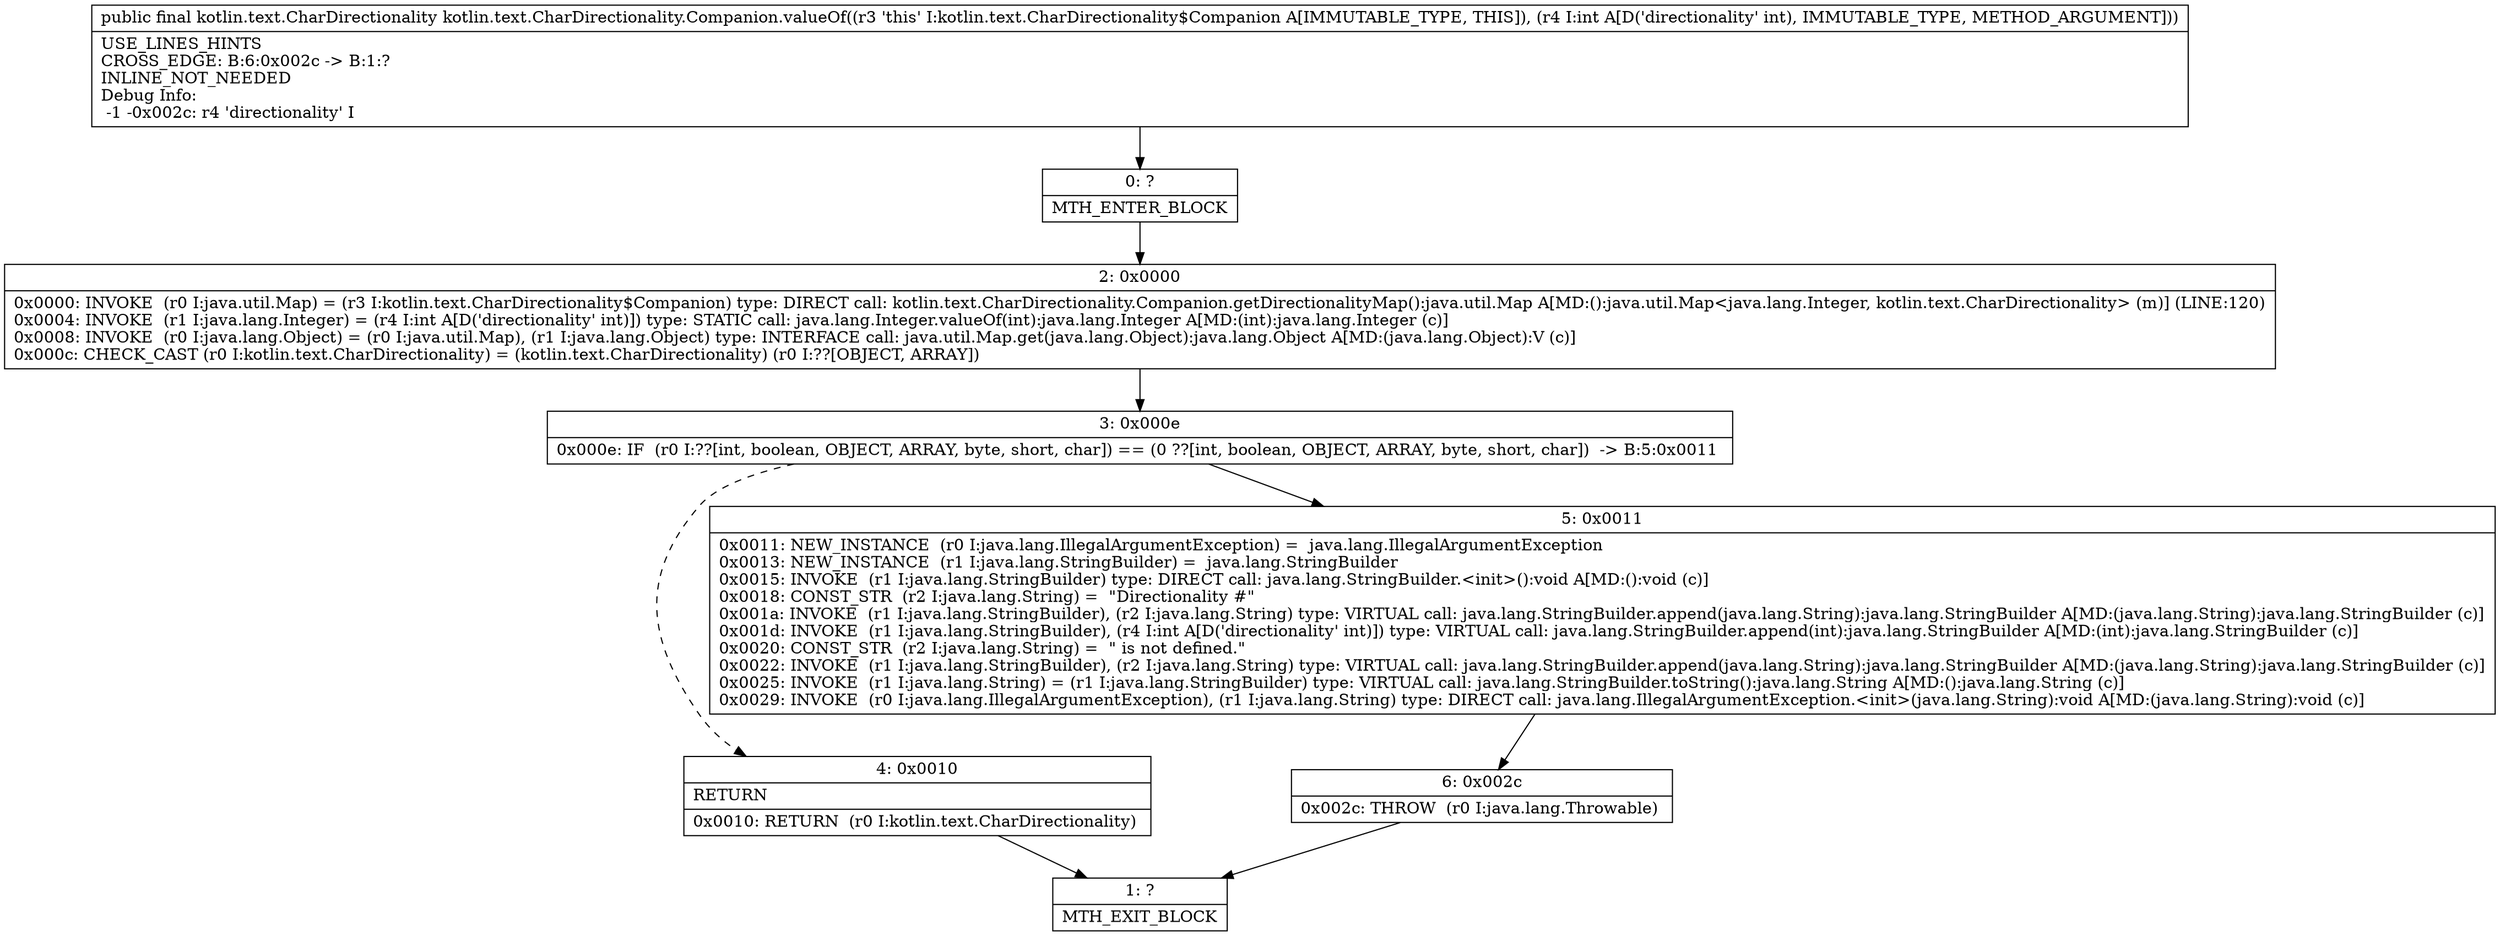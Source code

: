 digraph "CFG forkotlin.text.CharDirectionality.Companion.valueOf(I)Lkotlin\/text\/CharDirectionality;" {
Node_0 [shape=record,label="{0\:\ ?|MTH_ENTER_BLOCK\l}"];
Node_2 [shape=record,label="{2\:\ 0x0000|0x0000: INVOKE  (r0 I:java.util.Map) = (r3 I:kotlin.text.CharDirectionality$Companion) type: DIRECT call: kotlin.text.CharDirectionality.Companion.getDirectionalityMap():java.util.Map A[MD:():java.util.Map\<java.lang.Integer, kotlin.text.CharDirectionality\> (m)] (LINE:120)\l0x0004: INVOKE  (r1 I:java.lang.Integer) = (r4 I:int A[D('directionality' int)]) type: STATIC call: java.lang.Integer.valueOf(int):java.lang.Integer A[MD:(int):java.lang.Integer (c)]\l0x0008: INVOKE  (r0 I:java.lang.Object) = (r0 I:java.util.Map), (r1 I:java.lang.Object) type: INTERFACE call: java.util.Map.get(java.lang.Object):java.lang.Object A[MD:(java.lang.Object):V (c)]\l0x000c: CHECK_CAST (r0 I:kotlin.text.CharDirectionality) = (kotlin.text.CharDirectionality) (r0 I:??[OBJECT, ARRAY]) \l}"];
Node_3 [shape=record,label="{3\:\ 0x000e|0x000e: IF  (r0 I:??[int, boolean, OBJECT, ARRAY, byte, short, char]) == (0 ??[int, boolean, OBJECT, ARRAY, byte, short, char])  \-\> B:5:0x0011 \l}"];
Node_4 [shape=record,label="{4\:\ 0x0010|RETURN\l|0x0010: RETURN  (r0 I:kotlin.text.CharDirectionality) \l}"];
Node_1 [shape=record,label="{1\:\ ?|MTH_EXIT_BLOCK\l}"];
Node_5 [shape=record,label="{5\:\ 0x0011|0x0011: NEW_INSTANCE  (r0 I:java.lang.IllegalArgumentException) =  java.lang.IllegalArgumentException \l0x0013: NEW_INSTANCE  (r1 I:java.lang.StringBuilder) =  java.lang.StringBuilder \l0x0015: INVOKE  (r1 I:java.lang.StringBuilder) type: DIRECT call: java.lang.StringBuilder.\<init\>():void A[MD:():void (c)]\l0x0018: CONST_STR  (r2 I:java.lang.String) =  \"Directionality #\" \l0x001a: INVOKE  (r1 I:java.lang.StringBuilder), (r2 I:java.lang.String) type: VIRTUAL call: java.lang.StringBuilder.append(java.lang.String):java.lang.StringBuilder A[MD:(java.lang.String):java.lang.StringBuilder (c)]\l0x001d: INVOKE  (r1 I:java.lang.StringBuilder), (r4 I:int A[D('directionality' int)]) type: VIRTUAL call: java.lang.StringBuilder.append(int):java.lang.StringBuilder A[MD:(int):java.lang.StringBuilder (c)]\l0x0020: CONST_STR  (r2 I:java.lang.String) =  \" is not defined.\" \l0x0022: INVOKE  (r1 I:java.lang.StringBuilder), (r2 I:java.lang.String) type: VIRTUAL call: java.lang.StringBuilder.append(java.lang.String):java.lang.StringBuilder A[MD:(java.lang.String):java.lang.StringBuilder (c)]\l0x0025: INVOKE  (r1 I:java.lang.String) = (r1 I:java.lang.StringBuilder) type: VIRTUAL call: java.lang.StringBuilder.toString():java.lang.String A[MD:():java.lang.String (c)]\l0x0029: INVOKE  (r0 I:java.lang.IllegalArgumentException), (r1 I:java.lang.String) type: DIRECT call: java.lang.IllegalArgumentException.\<init\>(java.lang.String):void A[MD:(java.lang.String):void (c)]\l}"];
Node_6 [shape=record,label="{6\:\ 0x002c|0x002c: THROW  (r0 I:java.lang.Throwable) \l}"];
MethodNode[shape=record,label="{public final kotlin.text.CharDirectionality kotlin.text.CharDirectionality.Companion.valueOf((r3 'this' I:kotlin.text.CharDirectionality$Companion A[IMMUTABLE_TYPE, THIS]), (r4 I:int A[D('directionality' int), IMMUTABLE_TYPE, METHOD_ARGUMENT]))  | USE_LINES_HINTS\lCROSS_EDGE: B:6:0x002c \-\> B:1:?\lINLINE_NOT_NEEDED\lDebug Info:\l  \-1 \-0x002c: r4 'directionality' I\l}"];
MethodNode -> Node_0;Node_0 -> Node_2;
Node_2 -> Node_3;
Node_3 -> Node_4[style=dashed];
Node_3 -> Node_5;
Node_4 -> Node_1;
Node_5 -> Node_6;
Node_6 -> Node_1;
}

